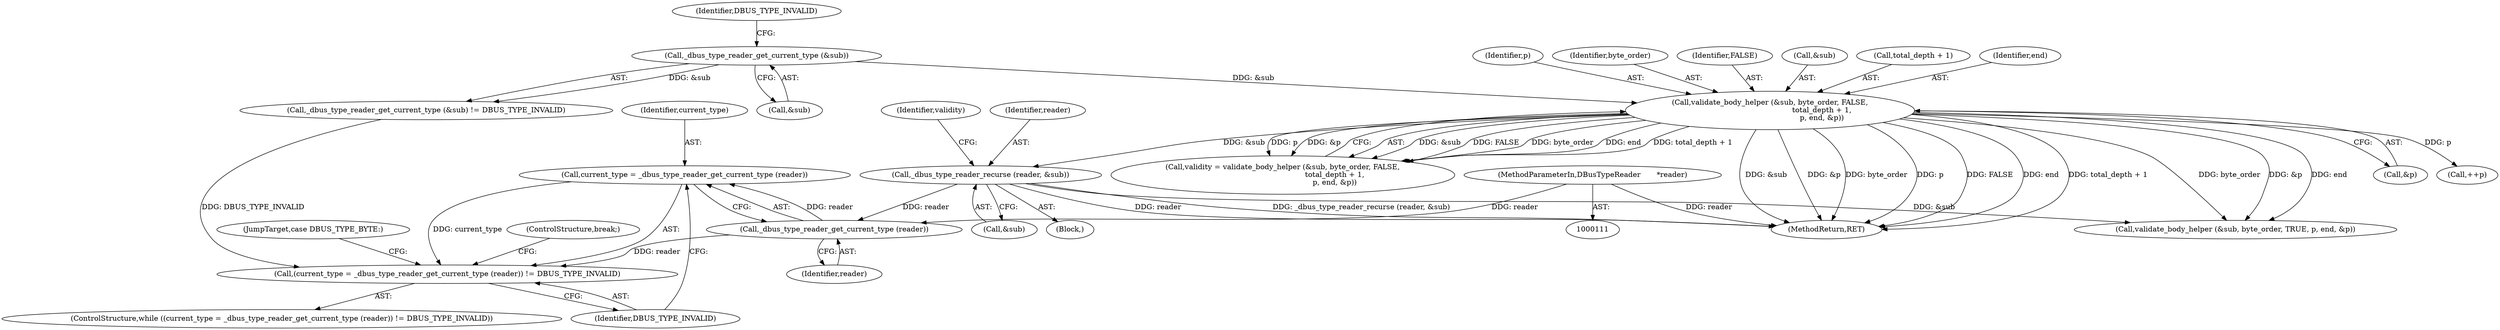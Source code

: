 digraph "0_dbus_7d65a3a6ed8815e34a99c680ac3869fde49dbbd4@API" {
"1000132" [label="(Call,current_type = _dbus_type_reader_get_current_type (reader))"];
"1000134" [label="(Call,_dbus_type_reader_get_current_type (reader))"];
"1000744" [label="(Call,_dbus_type_reader_recurse (reader, &sub))"];
"1000717" [label="(Call,validate_body_helper (&sub, byte_order, FALSE,\n                                             total_depth + 1,\n                                             p, end, &p))"];
"1000711" [label="(Call,_dbus_type_reader_get_current_type (&sub))"];
"1000112" [label="(MethodParameterIn,DBusTypeReader       *reader)"];
"1000131" [label="(Call,(current_type = _dbus_type_reader_get_current_type (reader)) != DBUS_TYPE_INVALID)"];
"1000139" [label="(JumpTarget,case DBUS_TYPE_BYTE:)"];
"1000714" [label="(Identifier,DBUS_TYPE_INVALID)"];
"1000750" [label="(Call,validate_body_helper (&sub, byte_order, TRUE, p, end, &p))"];
"1000721" [label="(Identifier,FALSE)"];
"1000717" [label="(Call,validate_body_helper (&sub, byte_order, FALSE,\n                                             total_depth + 1,\n                                             p, end, &p))"];
"1000711" [label="(Call,_dbus_type_reader_get_current_type (&sub))"];
"1000710" [label="(Call,_dbus_type_reader_get_current_type (&sub) != DBUS_TYPE_INVALID)"];
"1000718" [label="(Call,&sub)"];
"1000749" [label="(Identifier,validity)"];
"1000137" [label="(Block,)"];
"1000130" [label="(ControlStructure,while ((current_type = _dbus_type_reader_get_current_type (reader)) != DBUS_TYPE_INVALID))"];
"1000727" [label="(Call,&p)"];
"1000742" [label="(Call,++p)"];
"1000712" [label="(Call,&sub)"];
"1000136" [label="(Identifier,DBUS_TYPE_INVALID)"];
"1000722" [label="(Call,total_depth + 1)"];
"1000135" [label="(Identifier,reader)"];
"1000726" [label="(Identifier,end)"];
"1000744" [label="(Call,_dbus_type_reader_recurse (reader, &sub))"];
"1000765" [label="(ControlStructure,break;)"];
"1000133" [label="(Identifier,current_type)"];
"1000131" [label="(Call,(current_type = _dbus_type_reader_get_current_type (reader)) != DBUS_TYPE_INVALID)"];
"1000112" [label="(MethodParameterIn,DBusTypeReader       *reader)"];
"1000725" [label="(Identifier,p)"];
"1000746" [label="(Call,&sub)"];
"1000134" [label="(Call,_dbus_type_reader_get_current_type (reader))"];
"1000132" [label="(Call,current_type = _dbus_type_reader_get_current_type (reader))"];
"1000715" [label="(Call,validity = validate_body_helper (&sub, byte_order, FALSE,\n                                             total_depth + 1,\n                                             p, end, &p))"];
"1000745" [label="(Identifier,reader)"];
"1000770" [label="(MethodReturn,RET)"];
"1000720" [label="(Identifier,byte_order)"];
"1000132" -> "1000131"  [label="AST: "];
"1000132" -> "1000134"  [label="CFG: "];
"1000133" -> "1000132"  [label="AST: "];
"1000134" -> "1000132"  [label="AST: "];
"1000136" -> "1000132"  [label="CFG: "];
"1000132" -> "1000131"  [label="DDG: current_type"];
"1000134" -> "1000132"  [label="DDG: reader"];
"1000134" -> "1000135"  [label="CFG: "];
"1000135" -> "1000134"  [label="AST: "];
"1000134" -> "1000131"  [label="DDG: reader"];
"1000744" -> "1000134"  [label="DDG: reader"];
"1000112" -> "1000134"  [label="DDG: reader"];
"1000744" -> "1000137"  [label="AST: "];
"1000744" -> "1000746"  [label="CFG: "];
"1000745" -> "1000744"  [label="AST: "];
"1000746" -> "1000744"  [label="AST: "];
"1000749" -> "1000744"  [label="CFG: "];
"1000744" -> "1000770"  [label="DDG: _dbus_type_reader_recurse (reader, &sub)"];
"1000744" -> "1000770"  [label="DDG: reader"];
"1000717" -> "1000744"  [label="DDG: &sub"];
"1000744" -> "1000750"  [label="DDG: &sub"];
"1000717" -> "1000715"  [label="AST: "];
"1000717" -> "1000727"  [label="CFG: "];
"1000718" -> "1000717"  [label="AST: "];
"1000720" -> "1000717"  [label="AST: "];
"1000721" -> "1000717"  [label="AST: "];
"1000722" -> "1000717"  [label="AST: "];
"1000725" -> "1000717"  [label="AST: "];
"1000726" -> "1000717"  [label="AST: "];
"1000727" -> "1000717"  [label="AST: "];
"1000715" -> "1000717"  [label="CFG: "];
"1000717" -> "1000770"  [label="DDG: &p"];
"1000717" -> "1000770"  [label="DDG: FALSE"];
"1000717" -> "1000770"  [label="DDG: byte_order"];
"1000717" -> "1000770"  [label="DDG: p"];
"1000717" -> "1000770"  [label="DDG: &sub"];
"1000717" -> "1000770"  [label="DDG: end"];
"1000717" -> "1000770"  [label="DDG: total_depth + 1"];
"1000717" -> "1000715"  [label="DDG: &sub"];
"1000717" -> "1000715"  [label="DDG: FALSE"];
"1000717" -> "1000715"  [label="DDG: byte_order"];
"1000717" -> "1000715"  [label="DDG: end"];
"1000717" -> "1000715"  [label="DDG: total_depth + 1"];
"1000717" -> "1000715"  [label="DDG: p"];
"1000717" -> "1000715"  [label="DDG: &p"];
"1000711" -> "1000717"  [label="DDG: &sub"];
"1000717" -> "1000742"  [label="DDG: p"];
"1000717" -> "1000750"  [label="DDG: byte_order"];
"1000717" -> "1000750"  [label="DDG: &p"];
"1000717" -> "1000750"  [label="DDG: end"];
"1000711" -> "1000710"  [label="AST: "];
"1000711" -> "1000712"  [label="CFG: "];
"1000712" -> "1000711"  [label="AST: "];
"1000714" -> "1000711"  [label="CFG: "];
"1000711" -> "1000710"  [label="DDG: &sub"];
"1000112" -> "1000111"  [label="AST: "];
"1000112" -> "1000770"  [label="DDG: reader"];
"1000131" -> "1000130"  [label="AST: "];
"1000131" -> "1000136"  [label="CFG: "];
"1000136" -> "1000131"  [label="AST: "];
"1000139" -> "1000131"  [label="CFG: "];
"1000765" -> "1000131"  [label="CFG: "];
"1000710" -> "1000131"  [label="DDG: DBUS_TYPE_INVALID"];
}
